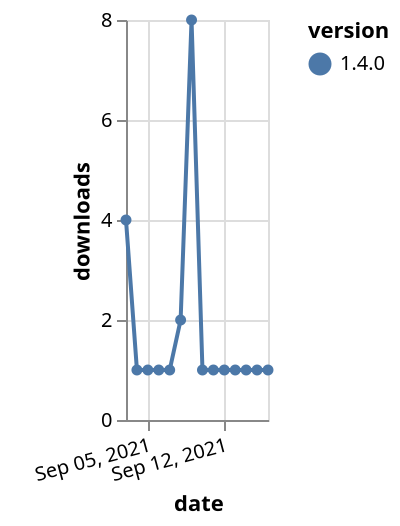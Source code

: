 {"$schema": "https://vega.github.io/schema/vega-lite/v5.json", "description": "A simple bar chart with embedded data.", "data": {"values": [{"date": "2021-09-03", "total": 539, "delta": 4, "version": "1.4.0"}, {"date": "2021-09-04", "total": 540, "delta": 1, "version": "1.4.0"}, {"date": "2021-09-05", "total": 541, "delta": 1, "version": "1.4.0"}, {"date": "2021-09-06", "total": 542, "delta": 1, "version": "1.4.0"}, {"date": "2021-09-07", "total": 543, "delta": 1, "version": "1.4.0"}, {"date": "2021-09-08", "total": 545, "delta": 2, "version": "1.4.0"}, {"date": "2021-09-09", "total": 553, "delta": 8, "version": "1.4.0"}, {"date": "2021-09-10", "total": 554, "delta": 1, "version": "1.4.0"}, {"date": "2021-09-11", "total": 555, "delta": 1, "version": "1.4.0"}, {"date": "2021-09-12", "total": 556, "delta": 1, "version": "1.4.0"}, {"date": "2021-09-13", "total": 557, "delta": 1, "version": "1.4.0"}, {"date": "2021-09-14", "total": 558, "delta": 1, "version": "1.4.0"}, {"date": "2021-09-15", "total": 559, "delta": 1, "version": "1.4.0"}, {"date": "2021-09-16", "total": 560, "delta": 1, "version": "1.4.0"}]}, "width": "container", "mark": {"type": "line", "point": {"filled": true}}, "encoding": {"x": {"field": "date", "type": "temporal", "timeUnit": "yearmonthdate", "title": "date", "axis": {"labelAngle": -15}}, "y": {"field": "delta", "type": "quantitative", "title": "downloads"}, "color": {"field": "version", "type": "nominal"}, "tooltip": {"field": "delta"}}}